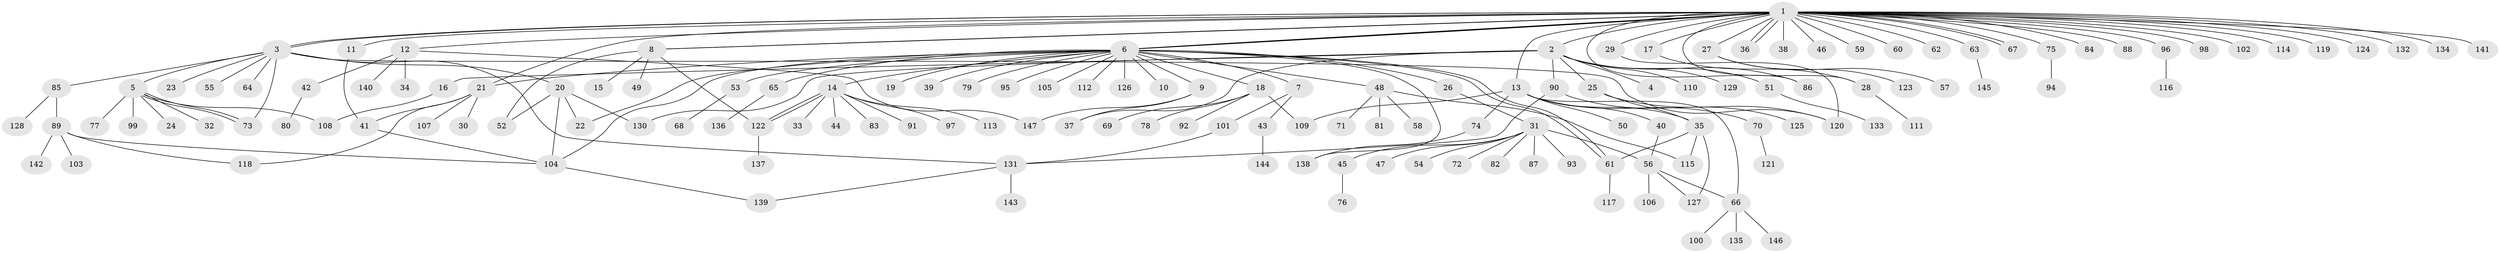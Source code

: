 // coarse degree distribution, {29: 0.00980392156862745, 1: 0.7058823529411765, 2: 0.17647058823529413, 3: 0.00980392156862745, 4: 0.0196078431372549, 10: 0.0196078431372549, 6: 0.0196078431372549, 9: 0.00980392156862745, 7: 0.00980392156862745, 5: 0.00980392156862745, 31: 0.00980392156862745}
// Generated by graph-tools (version 1.1) at 2025/50/03/04/25 21:50:25]
// undirected, 147 vertices, 184 edges
graph export_dot {
graph [start="1"]
  node [color=gray90,style=filled];
  1;
  2;
  3;
  4;
  5;
  6;
  7;
  8;
  9;
  10;
  11;
  12;
  13;
  14;
  15;
  16;
  17;
  18;
  19;
  20;
  21;
  22;
  23;
  24;
  25;
  26;
  27;
  28;
  29;
  30;
  31;
  32;
  33;
  34;
  35;
  36;
  37;
  38;
  39;
  40;
  41;
  42;
  43;
  44;
  45;
  46;
  47;
  48;
  49;
  50;
  51;
  52;
  53;
  54;
  55;
  56;
  57;
  58;
  59;
  60;
  61;
  62;
  63;
  64;
  65;
  66;
  67;
  68;
  69;
  70;
  71;
  72;
  73;
  74;
  75;
  76;
  77;
  78;
  79;
  80;
  81;
  82;
  83;
  84;
  85;
  86;
  87;
  88;
  89;
  90;
  91;
  92;
  93;
  94;
  95;
  96;
  97;
  98;
  99;
  100;
  101;
  102;
  103;
  104;
  105;
  106;
  107;
  108;
  109;
  110;
  111;
  112;
  113;
  114;
  115;
  116;
  117;
  118;
  119;
  120;
  121;
  122;
  123;
  124;
  125;
  126;
  127;
  128;
  129;
  130;
  131;
  132;
  133;
  134;
  135;
  136;
  137;
  138;
  139;
  140;
  141;
  142;
  143;
  144;
  145;
  146;
  147;
  1 -- 2;
  1 -- 3;
  1 -- 3;
  1 -- 6;
  1 -- 6;
  1 -- 6;
  1 -- 8;
  1 -- 8;
  1 -- 11;
  1 -- 12;
  1 -- 13;
  1 -- 17;
  1 -- 21;
  1 -- 27;
  1 -- 28;
  1 -- 29;
  1 -- 36;
  1 -- 36;
  1 -- 38;
  1 -- 46;
  1 -- 59;
  1 -- 60;
  1 -- 62;
  1 -- 63;
  1 -- 67;
  1 -- 67;
  1 -- 75;
  1 -- 84;
  1 -- 86;
  1 -- 88;
  1 -- 96;
  1 -- 98;
  1 -- 102;
  1 -- 114;
  1 -- 119;
  1 -- 124;
  1 -- 132;
  1 -- 134;
  1 -- 141;
  2 -- 4;
  2 -- 16;
  2 -- 25;
  2 -- 37;
  2 -- 51;
  2 -- 86;
  2 -- 90;
  2 -- 110;
  2 -- 129;
  2 -- 130;
  3 -- 5;
  3 -- 20;
  3 -- 23;
  3 -- 55;
  3 -- 64;
  3 -- 73;
  3 -- 85;
  3 -- 120;
  3 -- 131;
  5 -- 24;
  5 -- 32;
  5 -- 73;
  5 -- 73;
  5 -- 77;
  5 -- 99;
  5 -- 108;
  6 -- 7;
  6 -- 9;
  6 -- 10;
  6 -- 14;
  6 -- 18;
  6 -- 19;
  6 -- 21;
  6 -- 22;
  6 -- 26;
  6 -- 39;
  6 -- 48;
  6 -- 53;
  6 -- 61;
  6 -- 61;
  6 -- 65;
  6 -- 79;
  6 -- 95;
  6 -- 104;
  6 -- 105;
  6 -- 112;
  6 -- 126;
  6 -- 138;
  7 -- 43;
  7 -- 101;
  8 -- 15;
  8 -- 49;
  8 -- 52;
  8 -- 122;
  9 -- 37;
  9 -- 147;
  11 -- 41;
  12 -- 34;
  12 -- 42;
  12 -- 140;
  12 -- 147;
  13 -- 35;
  13 -- 40;
  13 -- 50;
  13 -- 66;
  13 -- 70;
  13 -- 74;
  13 -- 109;
  14 -- 33;
  14 -- 44;
  14 -- 83;
  14 -- 91;
  14 -- 97;
  14 -- 113;
  14 -- 122;
  14 -- 122;
  16 -- 108;
  17 -- 28;
  18 -- 69;
  18 -- 78;
  18 -- 92;
  18 -- 109;
  20 -- 22;
  20 -- 52;
  20 -- 104;
  20 -- 130;
  21 -- 30;
  21 -- 41;
  21 -- 107;
  21 -- 118;
  25 -- 35;
  25 -- 120;
  26 -- 31;
  27 -- 57;
  27 -- 123;
  28 -- 111;
  29 -- 120;
  31 -- 45;
  31 -- 47;
  31 -- 54;
  31 -- 56;
  31 -- 72;
  31 -- 82;
  31 -- 87;
  31 -- 93;
  35 -- 61;
  35 -- 115;
  35 -- 127;
  40 -- 56;
  41 -- 104;
  42 -- 80;
  43 -- 144;
  45 -- 76;
  48 -- 58;
  48 -- 71;
  48 -- 81;
  48 -- 115;
  51 -- 133;
  53 -- 68;
  56 -- 66;
  56 -- 106;
  56 -- 127;
  61 -- 117;
  63 -- 145;
  65 -- 136;
  66 -- 100;
  66 -- 135;
  66 -- 146;
  70 -- 121;
  74 -- 138;
  75 -- 94;
  85 -- 89;
  85 -- 128;
  89 -- 103;
  89 -- 104;
  89 -- 118;
  89 -- 142;
  90 -- 125;
  90 -- 131;
  96 -- 116;
  101 -- 131;
  104 -- 139;
  122 -- 137;
  131 -- 139;
  131 -- 143;
}
